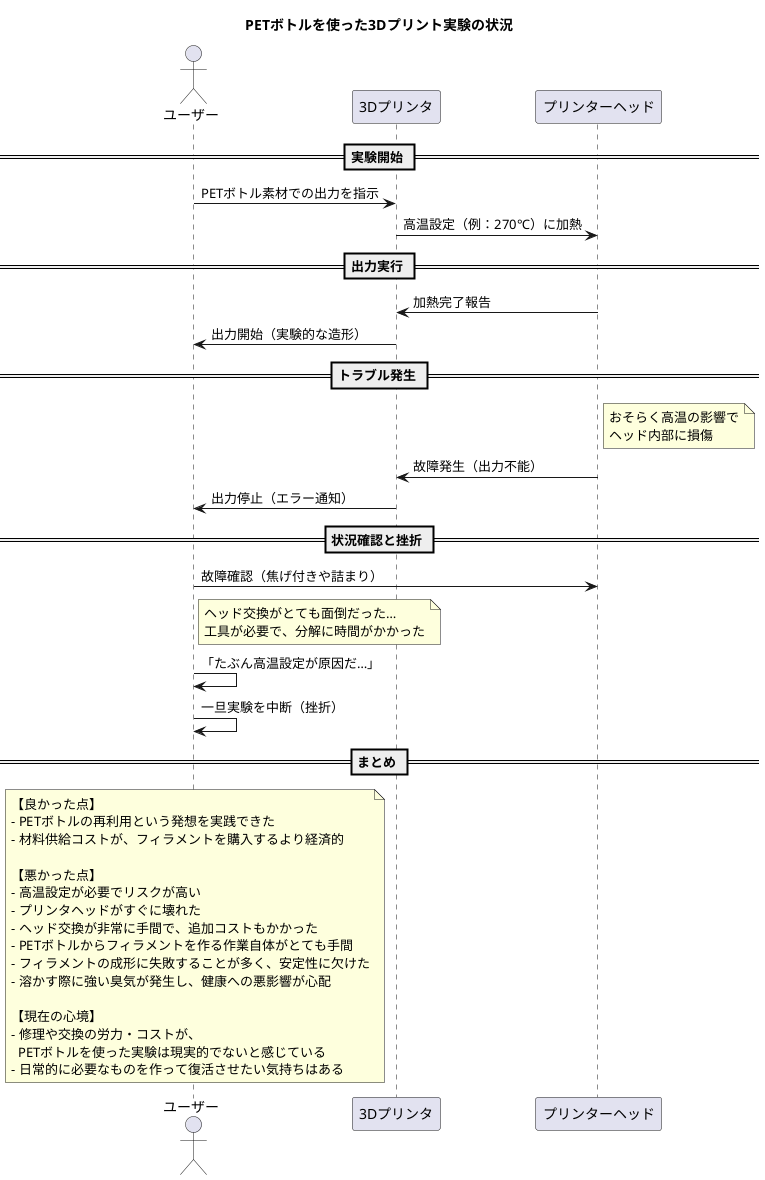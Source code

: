 @startuml
title PETボトルを使った3Dプリント実験の状況

actor User as "ユーザー"
participant "3Dプリンタ" as Printer
participant "プリンターヘッド" as Head

== 実験開始 ==
User -> Printer : PETボトル素材での出力を指示
Printer -> Head : 高温設定（例：270℃）に加熱

== 出力実行 ==
Head -> Printer : 加熱完了報告
Printer -> User : 出力開始（実験的な造形）

== トラブル発生 ==
note right of Head
 おそらく高温の影響で
 ヘッド内部に損傷
end note
Head -> Printer : 故障発生（出力不能）
Printer -> User : 出力停止（エラー通知）

== 状況確認と挫折 ==
User -> Head : 故障確認（焦げ付きや詰まり）
note right of User
 ヘッド交換がとても面倒だった…
 工具が必要で、分解に時間がかかった
end note
User -> User : 「たぶん高温設定が原因だ…」
User -> User : 一旦実験を中断（挫折）

== まとめ ==
note over User
【良かった点】
- PETボトルの再利用という発想を実践できた
- 材料供給コストが、フィラメントを購入するより経済的

【悪かった点】
- 高温設定が必要でリスクが高い
- プリンタヘッドがすぐに壊れた
- ヘッド交換が非常に手間で、追加コストもかかった
- PETボトルからフィラメントを作る作業自体がとても手間
- フィラメントの成形に失敗することが多く、安定性に欠けた
- 溶かす際に強い臭気が発生し、健康への悪影響が心配

【現在の心境】
- 修理や交換の労力・コストが、
  PETボトルを使った実験は現実的でないと感じている
- 日常的に必要なものを作って復活させたい気持ちはある
end note

@enduml